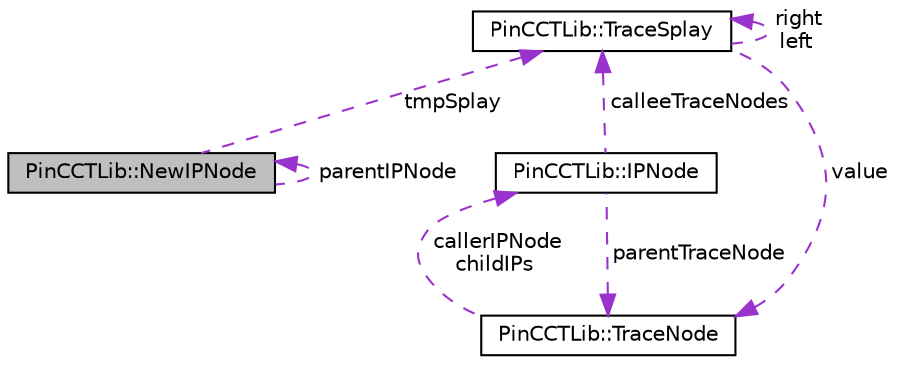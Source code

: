 digraph "PinCCTLib::NewIPNode"
{
 // INTERACTIVE_SVG=YES
  edge [fontname="Helvetica",fontsize="10",labelfontname="Helvetica",labelfontsize="10"];
  node [fontname="Helvetica",fontsize="10",shape=record];
  Node1 [label="PinCCTLib::NewIPNode",height=0.2,width=0.4,color="black", fillcolor="grey75", style="filled" fontcolor="black"];
  Node1 -> Node1 [dir="back",color="darkorchid3",fontsize="10",style="dashed",label=" parentIPNode" ,fontname="Helvetica"];
  Node2 -> Node1 [dir="back",color="darkorchid3",fontsize="10",style="dashed",label=" tmpSplay" ,fontname="Helvetica"];
  Node2 [label="PinCCTLib::TraceSplay",height=0.2,width=0.4,color="black", fillcolor="white", style="filled",URL="$structPinCCTLib_1_1TraceSplay.html"];
  Node3 -> Node2 [dir="back",color="darkorchid3",fontsize="10",style="dashed",label=" value" ,fontname="Helvetica"];
  Node3 [label="PinCCTLib::TraceNode",height=0.2,width=0.4,color="black", fillcolor="white", style="filled",URL="$structPinCCTLib_1_1TraceNode.html"];
  Node4 -> Node3 [dir="back",color="darkorchid3",fontsize="10",style="dashed",label=" callerIPNode\nchildIPs" ,fontname="Helvetica"];
  Node4 [label="PinCCTLib::IPNode",height=0.2,width=0.4,color="black", fillcolor="white", style="filled",URL="$structPinCCTLib_1_1IPNode.html"];
  Node3 -> Node4 [dir="back",color="darkorchid3",fontsize="10",style="dashed",label=" parentTraceNode" ,fontname="Helvetica"];
  Node2 -> Node4 [dir="back",color="darkorchid3",fontsize="10",style="dashed",label=" calleeTraceNodes" ,fontname="Helvetica"];
  Node2 -> Node2 [dir="back",color="darkorchid3",fontsize="10",style="dashed",label=" right\nleft" ,fontname="Helvetica"];
}
